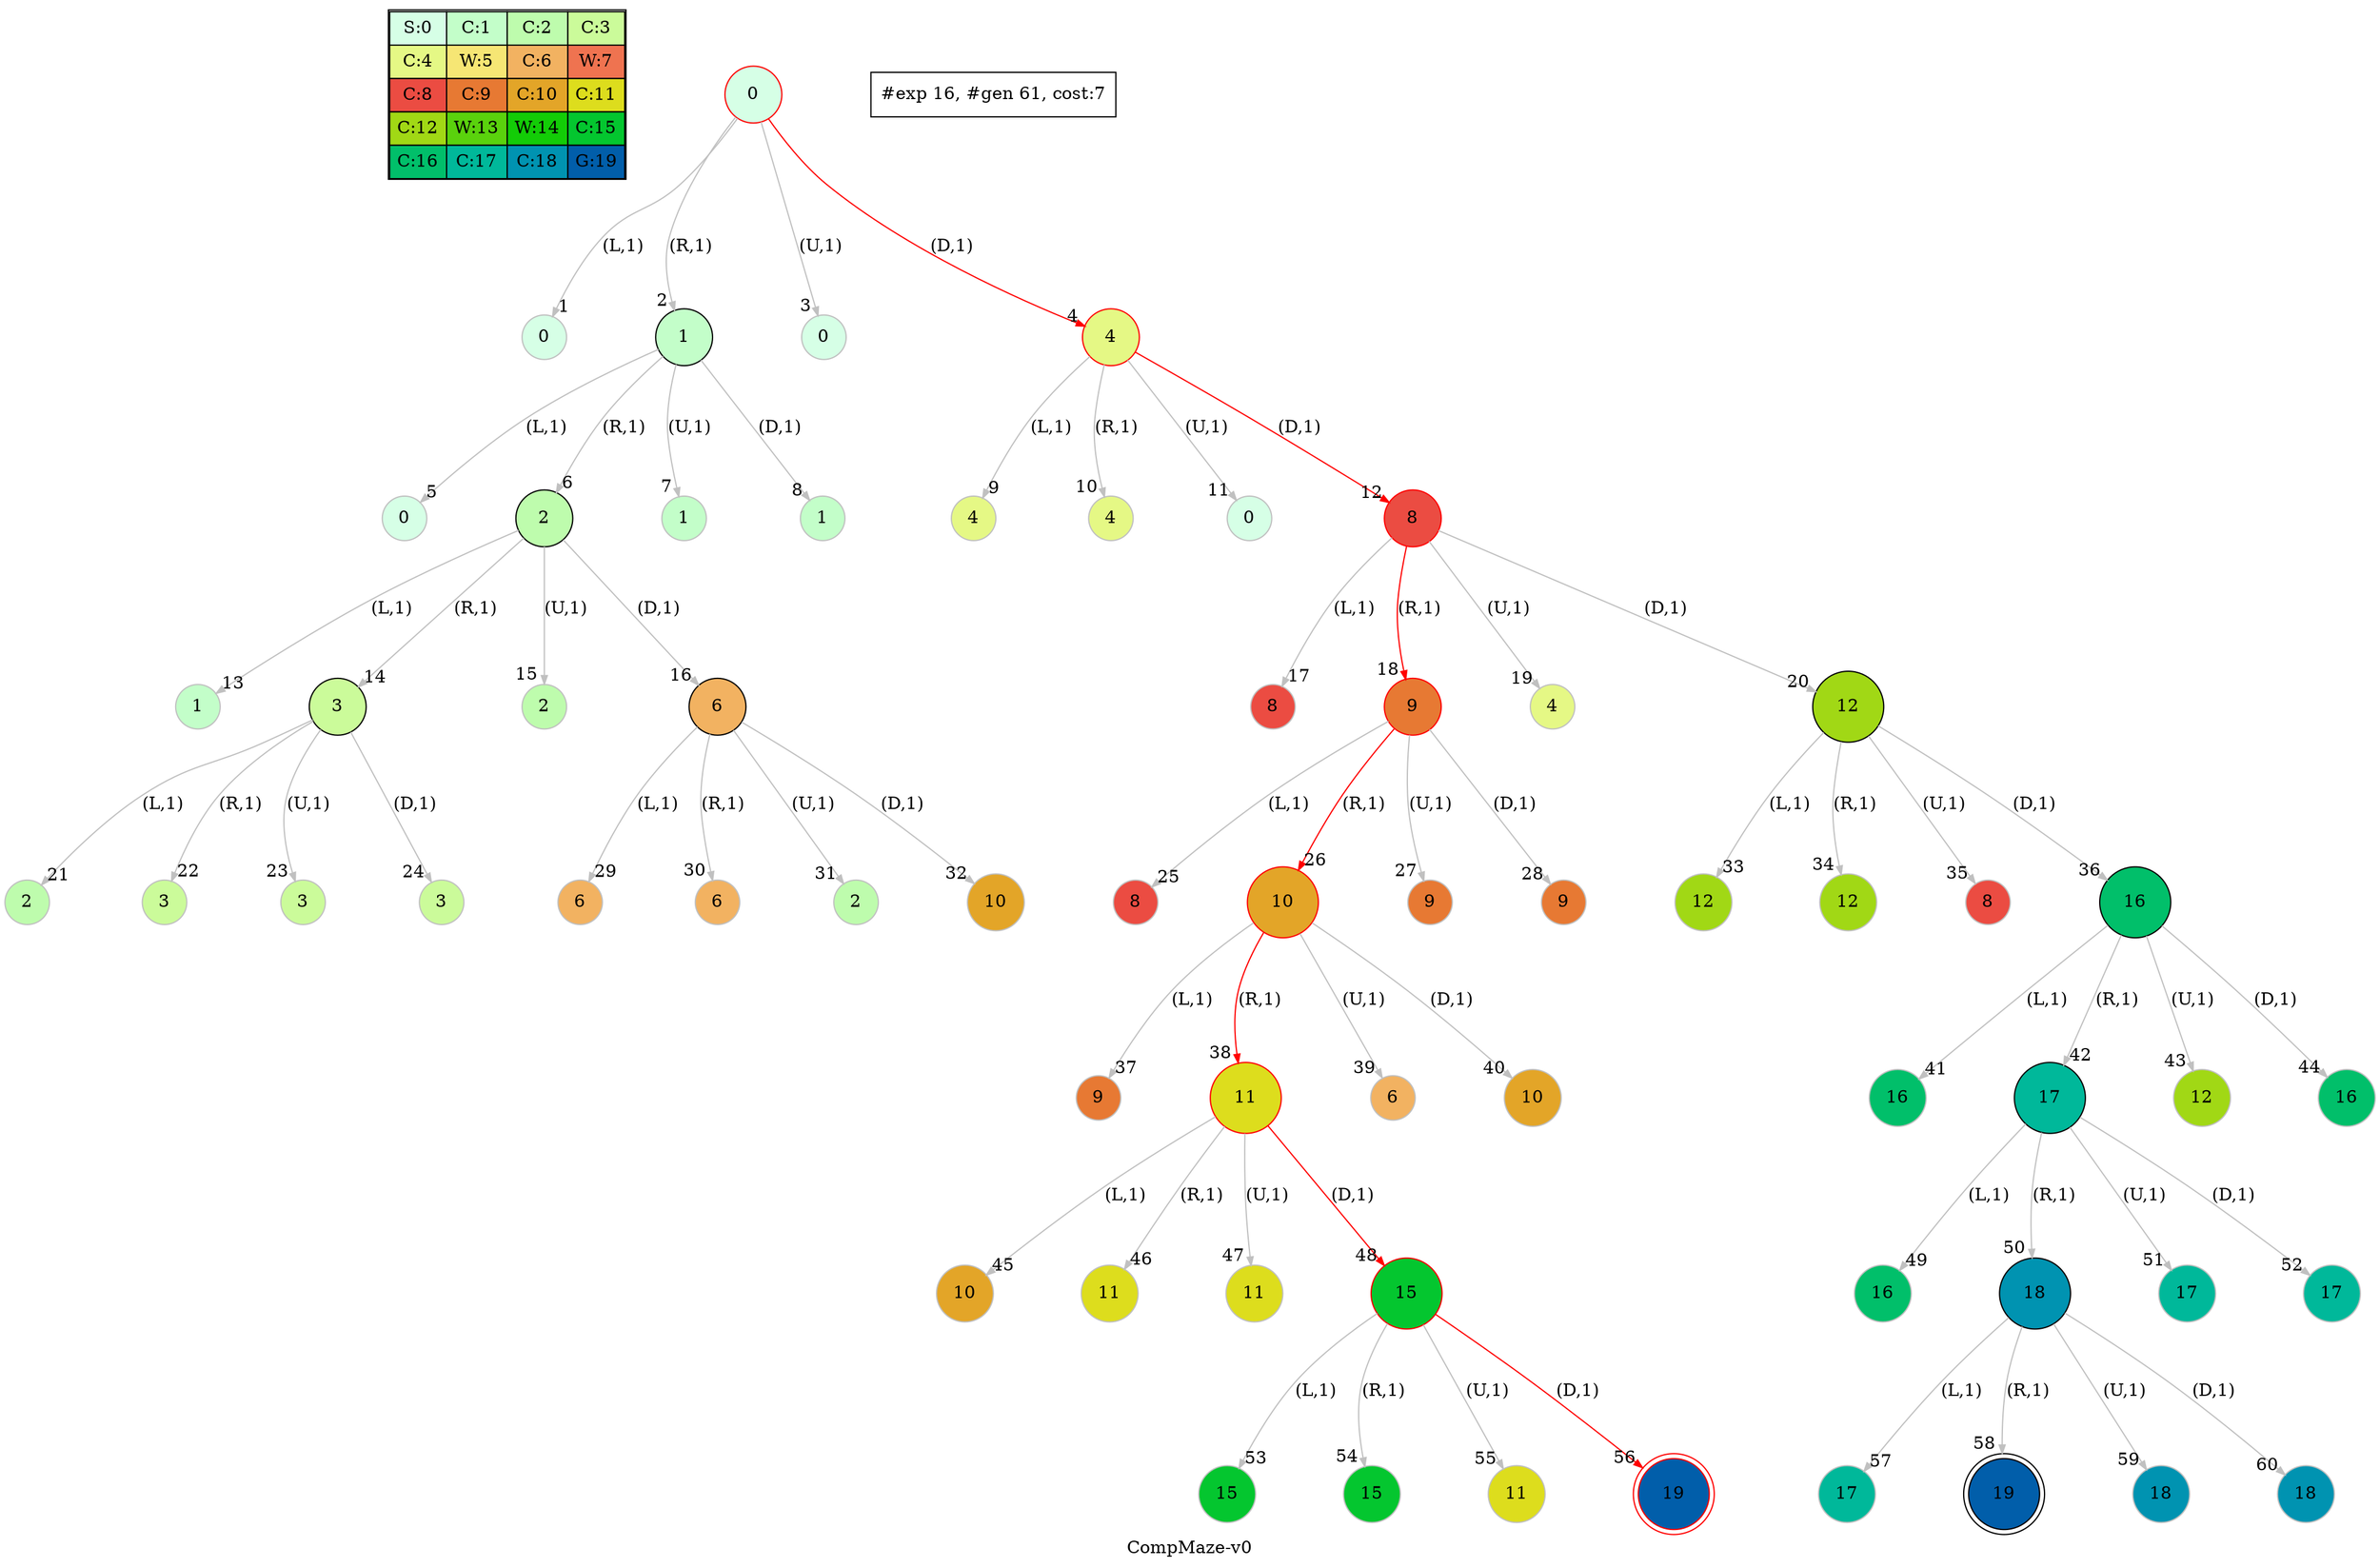 digraph CompMaze { label="CompMaze-v0" nodesep=1 ranksep="1.2" node [shape=circle] edge [arrowsize=0.7] 
subgraph MAP {label=Map;map [shape=plaintext label=<<table border="1" cellpadding="5" cellspacing="0" cellborder="1"><tr><td bgcolor="0.39803922 0.15947579 0.99679532 1.        ">S:0</td><td bgcolor="0.35098039 0.23194764 0.99315867 1.        ">C:1</td><td bgcolor="0.29607843 0.31486959 0.98720184 1.        ">C:2</td><td bgcolor="0.24901961 0.38410575 0.98063477 1.        ">C:3</td></tr><tr><td bgcolor="0.19411765 0.46220388 0.97128103 1.        ">C:4</td><td bgcolor="0.14705882 0.52643216 0.96182564 1.        ">W:5</td><td bgcolor="0.09215686 0.59770746 0.94913494 1.        ">C:6</td><td bgcolor="0.0372549  0.66454018 0.93467977 1.        ">W:7</td></tr><tr><td bgcolor="0.00980392 0.71791192 0.92090552 1.        ">C:8</td><td bgcolor="0.06470588 0.77520398 0.9032472  1.        ">C:9</td><td bgcolor="0.11176471 0.81974048 0.88677369 1.        ">C:10</td><td bgcolor="0.16666667 0.8660254  0.8660254  1.        ">C:11</td></tr><tr><td bgcolor="0.21372549 0.9005867  0.84695821 1.        ">C:12</td><td bgcolor="0.26862745 0.93467977 0.82325295 1.        ">W:13</td><td bgcolor="0.32352941 0.96182564 0.79801723 1.        ">W:14</td><td bgcolor="0.37058824 0.97940977 0.77520398 1.        ">C:15</td></tr><tr><td bgcolor="0.4254902  0.99315867 0.74725253 1.        ">C:16</td><td bgcolor="0.47254902 0.99907048 0.72218645 1.        ">C:17</td><td bgcolor="0.52745098 0.99907048 0.69169844 1.        ">C:18</td><td bgcolor="0.5745098  0.99315867 0.66454018 1.        ">G:19</td></tr></table>>]} 
"0_0" [label=0 style=filled color=grey fillcolor="0.39803922 0.15947579 0.99679532 1.        " ];  
"0_0" [label=" 0 " style=filled color=black color=red fillcolor="0.39803922 0.15947579 0.99679532 1.        " ];  "0_0.0-0" [label=0 style=filled color=grey fillcolor="0.39803922 0.15947579 0.99679532 1.        " ];   "0_0" -> "0_0.0-0" [label="(L,1)" headlabel=" 1 " color=grey ]; 
"0_0.1-1" [label=1 style=filled color=grey fillcolor="0.35098039 0.23194764 0.99315867 1.        " ];   "0_0" -> "0_0.1-1" [label="(R,1)" headlabel=" 2 " color=grey ]; 
"0_0.0-2" [label=0 style=filled color=grey fillcolor="0.39803922 0.15947579 0.99679532 1.        " ];   "0_0" -> "0_0.0-2" [label="(U,1)" headlabel=" 3 " color=grey ]; 
"0_0.4-3" [label=4 style=filled color=grey color=red fillcolor="0.19411765 0.46220388 0.97128103 1.        " ];   "0_0" -> "0_0.4-3" [label="(D,1)" headlabel=" 4 " color=grey color=red ]; 
"0_0.1-1" [label=" 1 " style=filled color=black fillcolor="0.35098039 0.23194764 0.99315867 1.        " ];  "0_0.1.0-0" [label=0 style=filled color=grey fillcolor="0.39803922 0.15947579 0.99679532 1.        " ];   "0_0.1-1" -> "0_0.1.0-0" [label="(L,1)" headlabel=" 5 " color=grey ]; 
"0_0.1.2-1" [label=2 style=filled color=grey fillcolor="0.29607843 0.31486959 0.98720184 1.        " ];   "0_0.1-1" -> "0_0.1.2-1" [label="(R,1)" headlabel=" 6 " color=grey ]; 
"0_0.1.1-2" [label=1 style=filled color=grey fillcolor="0.35098039 0.23194764 0.99315867 1.        " ];   "0_0.1-1" -> "0_0.1.1-2" [label="(U,1)" headlabel=" 7 " color=grey ]; 
"0_0.1.1-3" [label=1 style=filled color=grey fillcolor="0.35098039 0.23194764 0.99315867 1.        " ];   "0_0.1-1" -> "0_0.1.1-3" [label="(D,1)" headlabel=" 8 " color=grey ]; 
"0_0.4-3" [label=" 4 " style=filled color=black color=red fillcolor="0.19411765 0.46220388 0.97128103 1.        " ];  "0_0.4.4-0" [label=4 style=filled color=grey fillcolor="0.19411765 0.46220388 0.97128103 1.        " ];   "0_0.4-3" -> "0_0.4.4-0" [label="(L,1)" headlabel=" 9 " color=grey ]; 
"0_0.4.4-1" [label=4 style=filled color=grey fillcolor="0.19411765 0.46220388 0.97128103 1.        " ];   "0_0.4-3" -> "0_0.4.4-1" [label="(R,1)" headlabel=" 10 " color=grey ]; 
"0_0.4.0-2" [label=0 style=filled color=grey fillcolor="0.39803922 0.15947579 0.99679532 1.        " ];   "0_0.4-3" -> "0_0.4.0-2" [label="(U,1)" headlabel=" 11 " color=grey ]; 
"0_0.4.8-3" [label=8 style=filled color=grey color=red fillcolor="0.00980392 0.71791192 0.92090552 1.        " ];   "0_0.4-3" -> "0_0.4.8-3" [label="(D,1)" headlabel=" 12 " color=grey color=red ]; 
"0_0.1.2-1" [label=" 2 " style=filled color=black fillcolor="0.29607843 0.31486959 0.98720184 1.        " ];  "0_0.1.2.1-0" [label=1 style=filled color=grey fillcolor="0.35098039 0.23194764 0.99315867 1.        " ];   "0_0.1.2-1" -> "0_0.1.2.1-0" [label="(L,1)" headlabel=" 13 " color=grey ]; 
"0_0.1.2.3-1" [label=3 style=filled color=grey fillcolor="0.24901961 0.38410575 0.98063477 1.        " ];   "0_0.1.2-1" -> "0_0.1.2.3-1" [label="(R,1)" headlabel=" 14 " color=grey ]; 
"0_0.1.2.2-2" [label=2 style=filled color=grey fillcolor="0.29607843 0.31486959 0.98720184 1.        " ];   "0_0.1.2-1" -> "0_0.1.2.2-2" [label="(U,1)" headlabel=" 15 " color=grey ]; 
"0_0.1.2.6-3" [label=6 style=filled color=grey fillcolor="0.09215686 0.59770746 0.94913494 1.        " ];   "0_0.1.2-1" -> "0_0.1.2.6-3" [label="(D,1)" headlabel=" 16 " color=grey ]; 
"0_0.4.8-3" [label=" 8 " style=filled color=black color=red fillcolor="0.00980392 0.71791192 0.92090552 1.        " ];  "0_0.4.8.8-0" [label=8 style=filled color=grey fillcolor="0.00980392 0.71791192 0.92090552 1.        " ];   "0_0.4.8-3" -> "0_0.4.8.8-0" [label="(L,1)" headlabel=" 17 " color=grey ]; 
"0_0.4.8.9-1" [label=9 style=filled color=grey color=red fillcolor="0.06470588 0.77520398 0.9032472  1.        " ];   "0_0.4.8-3" -> "0_0.4.8.9-1" [label="(R,1)" headlabel=" 18 " color=grey color=red ]; 
"0_0.4.8.4-2" [label=4 style=filled color=grey fillcolor="0.19411765 0.46220388 0.97128103 1.        " ];   "0_0.4.8-3" -> "0_0.4.8.4-2" [label="(U,1)" headlabel=" 19 " color=grey ]; 
"0_0.4.8.12-3" [label=12 style=filled color=grey fillcolor="0.21372549 0.9005867  0.84695821 1.        " ];   "0_0.4.8-3" -> "0_0.4.8.12-3" [label="(D,1)" headlabel=" 20 " color=grey ]; 
"0_0.1.2.3-1" [label=" 3 " style=filled color=black fillcolor="0.24901961 0.38410575 0.98063477 1.        " ];  "0_0.1.2.3.2-0" [label=2 style=filled color=grey fillcolor="0.29607843 0.31486959 0.98720184 1.        " ];   "0_0.1.2.3-1" -> "0_0.1.2.3.2-0" [label="(L,1)" headlabel=" 21 " color=grey ]; 
"0_0.1.2.3.3-1" [label=3 style=filled color=grey fillcolor="0.24901961 0.38410575 0.98063477 1.        " ];   "0_0.1.2.3-1" -> "0_0.1.2.3.3-1" [label="(R,1)" headlabel=" 22 " color=grey ]; 
"0_0.1.2.3.3-2" [label=3 style=filled color=grey fillcolor="0.24901961 0.38410575 0.98063477 1.        " ];   "0_0.1.2.3-1" -> "0_0.1.2.3.3-2" [label="(U,1)" headlabel=" 23 " color=grey ]; 
"0_0.1.2.3.3-3" [label=3 style=filled color=grey fillcolor="0.24901961 0.38410575 0.98063477 1.        " ];   "0_0.1.2.3-1" -> "0_0.1.2.3.3-3" [label="(D,1)" headlabel=" 24 " color=grey ]; 
"0_0.4.8.9-1" [label=" 9 " style=filled color=black color=red fillcolor="0.06470588 0.77520398 0.9032472  1.        " ];  "0_0.4.8.9.8-0" [label=8 style=filled color=grey fillcolor="0.00980392 0.71791192 0.92090552 1.        " ];   "0_0.4.8.9-1" -> "0_0.4.8.9.8-0" [label="(L,1)" headlabel=" 25 " color=grey ]; 
"0_0.4.8.9.10-1" [label=10 style=filled color=grey color=red fillcolor="0.11176471 0.81974048 0.88677369 1.        " ];   "0_0.4.8.9-1" -> "0_0.4.8.9.10-1" [label="(R,1)" headlabel=" 26 " color=grey color=red ]; 
"0_0.4.8.9.9-2" [label=9 style=filled color=grey fillcolor="0.06470588 0.77520398 0.9032472  1.        " ];   "0_0.4.8.9-1" -> "0_0.4.8.9.9-2" [label="(U,1)" headlabel=" 27 " color=grey ]; 
"0_0.4.8.9.9-3" [label=9 style=filled color=grey fillcolor="0.06470588 0.77520398 0.9032472  1.        " ];   "0_0.4.8.9-1" -> "0_0.4.8.9.9-3" [label="(D,1)" headlabel=" 28 " color=grey ]; 
"0_0.1.2.6-3" [label=" 6 " style=filled color=black fillcolor="0.09215686 0.59770746 0.94913494 1.        " ];  "0_0.1.2.6.6-0" [label=6 style=filled color=grey fillcolor="0.09215686 0.59770746 0.94913494 1.        " ];   "0_0.1.2.6-3" -> "0_0.1.2.6.6-0" [label="(L,1)" headlabel=" 29 " color=grey ]; 
"0_0.1.2.6.6-1" [label=6 style=filled color=grey fillcolor="0.09215686 0.59770746 0.94913494 1.        " ];   "0_0.1.2.6-3" -> "0_0.1.2.6.6-1" [label="(R,1)" headlabel=" 30 " color=grey ]; 
"0_0.1.2.6.2-2" [label=2 style=filled color=grey fillcolor="0.29607843 0.31486959 0.98720184 1.        " ];   "0_0.1.2.6-3" -> "0_0.1.2.6.2-2" [label="(U,1)" headlabel=" 31 " color=grey ]; 
"0_0.1.2.6.10-3" [label=10 style=filled color=grey fillcolor="0.11176471 0.81974048 0.88677369 1.        " ];   "0_0.1.2.6-3" -> "0_0.1.2.6.10-3" [label="(D,1)" headlabel=" 32 " color=grey ]; 
"0_0.4.8.12-3" [label=" 12 " style=filled color=black fillcolor="0.21372549 0.9005867  0.84695821 1.        " ];  "0_0.4.8.12.12-0" [label=12 style=filled color=grey fillcolor="0.21372549 0.9005867  0.84695821 1.        " ];   "0_0.4.8.12-3" -> "0_0.4.8.12.12-0" [label="(L,1)" headlabel=" 33 " color=grey ]; 
"0_0.4.8.12.12-1" [label=12 style=filled color=grey fillcolor="0.21372549 0.9005867  0.84695821 1.        " ];   "0_0.4.8.12-3" -> "0_0.4.8.12.12-1" [label="(R,1)" headlabel=" 34 " color=grey ]; 
"0_0.4.8.12.8-2" [label=8 style=filled color=grey fillcolor="0.00980392 0.71791192 0.92090552 1.        " ];   "0_0.4.8.12-3" -> "0_0.4.8.12.8-2" [label="(U,1)" headlabel=" 35 " color=grey ]; 
"0_0.4.8.12.16-3" [label=16 style=filled color=grey fillcolor="0.4254902  0.99315867 0.74725253 1.        " ];   "0_0.4.8.12-3" -> "0_0.4.8.12.16-3" [label="(D,1)" headlabel=" 36 " color=grey ]; 
"0_0.4.8.9.10-1" [label=" 10 " style=filled color=black color=red fillcolor="0.11176471 0.81974048 0.88677369 1.        " ];  "0_0.4.8.9.10.9-0" [label=9 style=filled color=grey fillcolor="0.06470588 0.77520398 0.9032472  1.        " ];   "0_0.4.8.9.10-1" -> "0_0.4.8.9.10.9-0" [label="(L,1)" headlabel=" 37 " color=grey ]; 
"0_0.4.8.9.10.11-1" [label=11 style=filled color=grey color=red fillcolor="0.16666667 0.8660254  0.8660254  1.        " ];   "0_0.4.8.9.10-1" -> "0_0.4.8.9.10.11-1" [label="(R,1)" headlabel=" 38 " color=grey color=red ]; 
"0_0.4.8.9.10.6-2" [label=6 style=filled color=grey fillcolor="0.09215686 0.59770746 0.94913494 1.        " ];   "0_0.4.8.9.10-1" -> "0_0.4.8.9.10.6-2" [label="(U,1)" headlabel=" 39 " color=grey ]; 
"0_0.4.8.9.10.10-3" [label=10 style=filled color=grey fillcolor="0.11176471 0.81974048 0.88677369 1.        " ];   "0_0.4.8.9.10-1" -> "0_0.4.8.9.10.10-3" [label="(D,1)" headlabel=" 40 " color=grey ]; 
"0_0.4.8.12.16-3" [label=" 16 " style=filled color=black fillcolor="0.4254902  0.99315867 0.74725253 1.        " ];  "0_0.4.8.12.16.16-0" [label=16 style=filled color=grey fillcolor="0.4254902  0.99315867 0.74725253 1.        " ];   "0_0.4.8.12.16-3" -> "0_0.4.8.12.16.16-0" [label="(L,1)" headlabel=" 41 " color=grey ]; 
"0_0.4.8.12.16.17-1" [label=17 style=filled color=grey fillcolor="0.47254902 0.99907048 0.72218645 1.        " ];   "0_0.4.8.12.16-3" -> "0_0.4.8.12.16.17-1" [label="(R,1)" headlabel=" 42 " color=grey ]; 
"0_0.4.8.12.16.12-2" [label=12 style=filled color=grey fillcolor="0.21372549 0.9005867  0.84695821 1.        " ];   "0_0.4.8.12.16-3" -> "0_0.4.8.12.16.12-2" [label="(U,1)" headlabel=" 43 " color=grey ]; 
"0_0.4.8.12.16.16-3" [label=16 style=filled color=grey fillcolor="0.4254902  0.99315867 0.74725253 1.        " ];   "0_0.4.8.12.16-3" -> "0_0.4.8.12.16.16-3" [label="(D,1)" headlabel=" 44 " color=grey ]; 
"0_0.4.8.9.10.11-1" [label=" 11 " style=filled color=black color=red fillcolor="0.16666667 0.8660254  0.8660254  1.        " ];  "0_0.4.8.9.10.11.10-0" [label=10 style=filled color=grey fillcolor="0.11176471 0.81974048 0.88677369 1.        " ];   "0_0.4.8.9.10.11-1" -> "0_0.4.8.9.10.11.10-0" [label="(L,1)" headlabel=" 45 " color=grey ]; 
"0_0.4.8.9.10.11.11-1" [label=11 style=filled color=grey fillcolor="0.16666667 0.8660254  0.8660254  1.        " ];   "0_0.4.8.9.10.11-1" -> "0_0.4.8.9.10.11.11-1" [label="(R,1)" headlabel=" 46 " color=grey ]; 
"0_0.4.8.9.10.11.11-2" [label=11 style=filled color=grey fillcolor="0.16666667 0.8660254  0.8660254  1.        " ];   "0_0.4.8.9.10.11-1" -> "0_0.4.8.9.10.11.11-2" [label="(U,1)" headlabel=" 47 " color=grey ]; 
"0_0.4.8.9.10.11.15-3" [label=15 style=filled color=grey color=red fillcolor="0.37058824 0.97940977 0.77520398 1.        " ];   "0_0.4.8.9.10.11-1" -> "0_0.4.8.9.10.11.15-3" [label="(D,1)" headlabel=" 48 " color=grey color=red ]; 
"0_0.4.8.12.16.17-1" [label=" 17 " style=filled color=black fillcolor="0.47254902 0.99907048 0.72218645 1.        " ];  "0_0.4.8.12.16.17.16-0" [label=16 style=filled color=grey fillcolor="0.4254902  0.99315867 0.74725253 1.        " ];   "0_0.4.8.12.16.17-1" -> "0_0.4.8.12.16.17.16-0" [label="(L,1)" headlabel=" 49 " color=grey ]; 
"0_0.4.8.12.16.17.18-1" [label=18 style=filled color=grey fillcolor="0.52745098 0.99907048 0.69169844 1.        " ];   "0_0.4.8.12.16.17-1" -> "0_0.4.8.12.16.17.18-1" [label="(R,1)" headlabel=" 50 " color=grey ]; 
"0_0.4.8.12.16.17.17-2" [label=17 style=filled color=grey fillcolor="0.47254902 0.99907048 0.72218645 1.        " ];   "0_0.4.8.12.16.17-1" -> "0_0.4.8.12.16.17.17-2" [label="(U,1)" headlabel=" 51 " color=grey ]; 
"0_0.4.8.12.16.17.17-3" [label=17 style=filled color=grey fillcolor="0.47254902 0.99907048 0.72218645 1.        " ];   "0_0.4.8.12.16.17-1" -> "0_0.4.8.12.16.17.17-3" [label="(D,1)" headlabel=" 52 " color=grey ]; 
"0_0.4.8.9.10.11.15-3" [label=" 15 " style=filled color=black color=red fillcolor="0.37058824 0.97940977 0.77520398 1.        " ];  "0_0.4.8.9.10.11.15.15-0" [label=15 style=filled color=grey fillcolor="0.37058824 0.97940977 0.77520398 1.        " ];   "0_0.4.8.9.10.11.15-3" -> "0_0.4.8.9.10.11.15.15-0" [label="(L,1)" headlabel=" 53 " color=grey ]; 
"0_0.4.8.9.10.11.15.15-1" [label=15 style=filled color=grey fillcolor="0.37058824 0.97940977 0.77520398 1.        " ];   "0_0.4.8.9.10.11.15-3" -> "0_0.4.8.9.10.11.15.15-1" [label="(R,1)" headlabel=" 54 " color=grey ]; 
"0_0.4.8.9.10.11.15.11-2" [label=11 style=filled color=grey fillcolor="0.16666667 0.8660254  0.8660254  1.        " ];   "0_0.4.8.9.10.11.15-3" -> "0_0.4.8.9.10.11.15.11-2" [label="(U,1)" headlabel=" 55 " color=grey ]; 
"0_0.4.8.9.10.11.15.19-3" [label=" 19 " style=filled color=black color=red fillcolor="0.5745098  0.99315867 0.66454018 1.        " peripheries=2]; /*GOALSTATE*/  "0_0.4.8.9.10.11.15-3" -> "0_0.4.8.9.10.11.15.19-3" [label="(D,1)" headlabel=" 56 " color=grey color=red ]; 
"0_0.4.8.12.16.17.18-1" [label=" 18 " style=filled color=black fillcolor="0.52745098 0.99907048 0.69169844 1.        " ];  "0_0.4.8.12.16.17.18.17-0" [label=17 style=filled color=grey fillcolor="0.47254902 0.99907048 0.72218645 1.        " ];   "0_0.4.8.12.16.17.18-1" -> "0_0.4.8.12.16.17.18.17-0" [label="(L,1)" headlabel=" 57 " color=grey ]; 
"0_0.4.8.12.16.17.18.19-1" [label=" 19 " style=filled color=black fillcolor="0.5745098  0.99315867 0.66454018 1.        " peripheries=2]; /*GOALSTATE*/  "0_0.4.8.12.16.17.18-1" -> "0_0.4.8.12.16.17.18.19-1" [label="(R,1)" headlabel=" 58 " color=grey ]; 
"0_0.4.8.12.16.17.18.18-2" [label=18 style=filled color=grey fillcolor="0.52745098 0.99907048 0.69169844 1.        " ];   "0_0.4.8.12.16.17.18-1" -> "0_0.4.8.12.16.17.18.18-2" [label="(U,1)" headlabel=" 59 " color=grey ]; 
"0_0.4.8.12.16.17.18.18-3" [label=18 style=filled color=grey fillcolor="0.52745098 0.99907048 0.69169844 1.        " ];   "0_0.4.8.12.16.17.18-1" -> "0_0.4.8.12.16.17.18.18-3" [label="(D,1)" headlabel=" 60 " color=grey ];
"#exp 16, #gen 61, cost:7" [ shape=box ]; }
